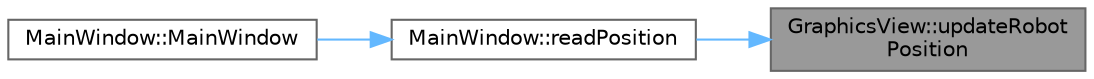 digraph "GraphicsView::updateRobotPosition"
{
 // LATEX_PDF_SIZE
  bgcolor="transparent";
  edge [fontname=Helvetica,fontsize=10,labelfontname=Helvetica,labelfontsize=10];
  node [fontname=Helvetica,fontsize=10,shape=box,height=0.2,width=0.4];
  rankdir="RL";
  Node1 [id="Node000001",label="GraphicsView::updateRobot\lPosition",height=0.2,width=0.4,color="gray40", fillcolor="grey60", style="filled", fontcolor="black",tooltip="Updates the robot's position and angle in the scene."];
  Node1 -> Node2 [id="edge1_Node000001_Node000002",dir="back",color="steelblue1",style="solid",tooltip=" "];
  Node2 [id="Node000002",label="MainWindow::readPosition",height=0.2,width=0.4,color="grey40", fillcolor="white", style="filled",URL="$class_main_window.html#acc73261b933efca1566bc35b23b2a78e",tooltip="Reads the current position of the robot."];
  Node2 -> Node3 [id="edge2_Node000002_Node000003",dir="back",color="steelblue1",style="solid",tooltip=" "];
  Node3 [id="Node000003",label="MainWindow::MainWindow",height=0.2,width=0.4,color="grey40", fillcolor="white", style="filled",URL="$class_main_window.html#a996c5a2b6f77944776856f08ec30858d",tooltip="Construct a new MainWindow object."];
}
